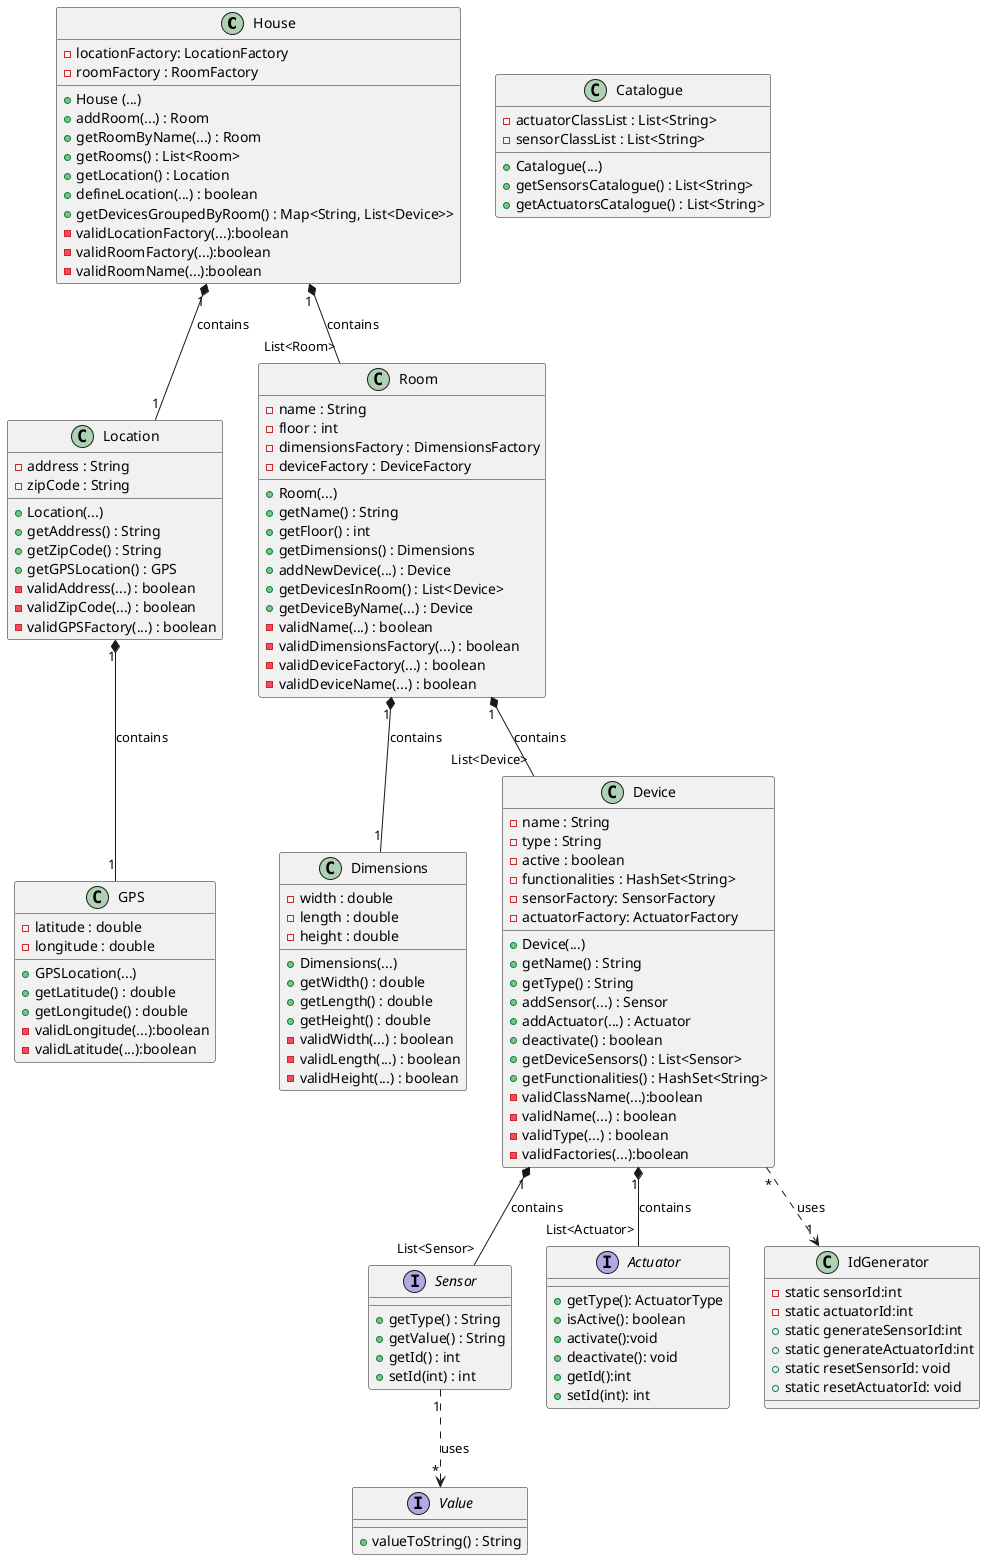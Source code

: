 @startuml

class House {
  - locationFactory: LocationFactory
  - roomFactory : RoomFactory
  + House (...)
  + addRoom(...) : Room
  + getRoomByName(...) : Room
  + getRooms() : List<Room>
  + getLocation() : Location
  + defineLocation(...) : boolean
  + getDevicesGroupedByRoom() : Map<String, List<Device>>
  -validLocationFactory(...):boolean
  -validRoomFactory(...):boolean
  -validRoomName(...):boolean
}

class Catalogue {
  - actuatorClassList : List<String>
  - sensorClassList : List<String>
  +Catalogue(...)
  + getSensorsCatalogue() : List<String>
  + getActuatorsCatalogue() : List<String>
}

class Location {
  - address : String
  - zipCode : String

  + Location(...)
  + getAddress() : String
  + getZipCode() : String
  + getGPSLocation() : GPS
  -validAddress(...) : boolean
  -validZipCode(...) : boolean
  -validGPSFactory(...) : boolean
}

class GPS {
  - latitude : double
  - longitude : double
  + GPSLocation(...)
  + getLatitude() : double
  + getLongitude() : double
  -validLongitude(...):boolean
  -validLatitude(...):boolean
}

class Room {
  - name : String
  - floor : int
  - dimensionsFactory : DimensionsFactory
  - deviceFactory : DeviceFactory
  + Room(...)
  + getName() : String
  + getFloor() : int
  + getDimensions() : Dimensions
  + addNewDevice(...) : Device
  + getDevicesInRoom() : List<Device>
  + getDeviceByName(...) : Device
  -validName(...) : boolean
  -validDimensionsFactory(...) : boolean
  -validDeviceFactory(...) : boolean
  -validDeviceName(...) : boolean
}

class Dimensions {
  - width : double
  - length : double
  - height : double

  + Dimensions(...)
  + getWidth() : double
  + getLength() : double
  + getHeight() : double
  -validWidth(...) : boolean
  -validLength(...) : boolean
  -validHeight(...) : boolean
}

class Device {
  - name : String
  - type : String
  - active : boolean
  - functionalities : HashSet<String>
  - sensorFactory: SensorFactory
  - actuatorFactory: ActuatorFactory
  + Device(...)
  + getName() : String
  + getType() : String
  + addSensor(...) : Sensor
  + addActuator(...) : Actuator
  + deactivate() : boolean
  + getDeviceSensors() : List<Sensor>
  + getFunctionalities() : HashSet<String>
  -validClassName(...):boolean
  -validName(...) : boolean
  -validType(...) : boolean
  -validFactories(...):boolean
}

interface Sensor {
  + getType() : String
  + getValue() : String
  + getId() : int
  + setId(int) : int
}

interface Actuator{
    +getType(): ActuatorType
    +isActive(): boolean
    +activate():void
    +deactivate(): void
    +getId():int
    +setId(int): int
}


interface Value {
  + valueToString() : String
}

class IdGenerator{
- static sensorId:int
- static actuatorId:int
+ static generateSensorId:int
+ static generateActuatorId:int
+ static resetSensorId: void
+ static resetActuatorId: void
}

House "1" *-- "1" Location : contains
House "1" *-- "List<Room>" Room : contains

Location "1" *-- "1" GPS : contains

Room "1" *-- "List<Device>" Device : contains
Room "1" *-- "1" Dimensions : contains

Device "1" *-- "List<Sensor>" Sensor :  contains
Device "1" *-- "List<Actuator>" Actuator :  contains
Device "*" ..> "1" IdGenerator : uses
Sensor "1" ..> "*" Value : uses

@enduml